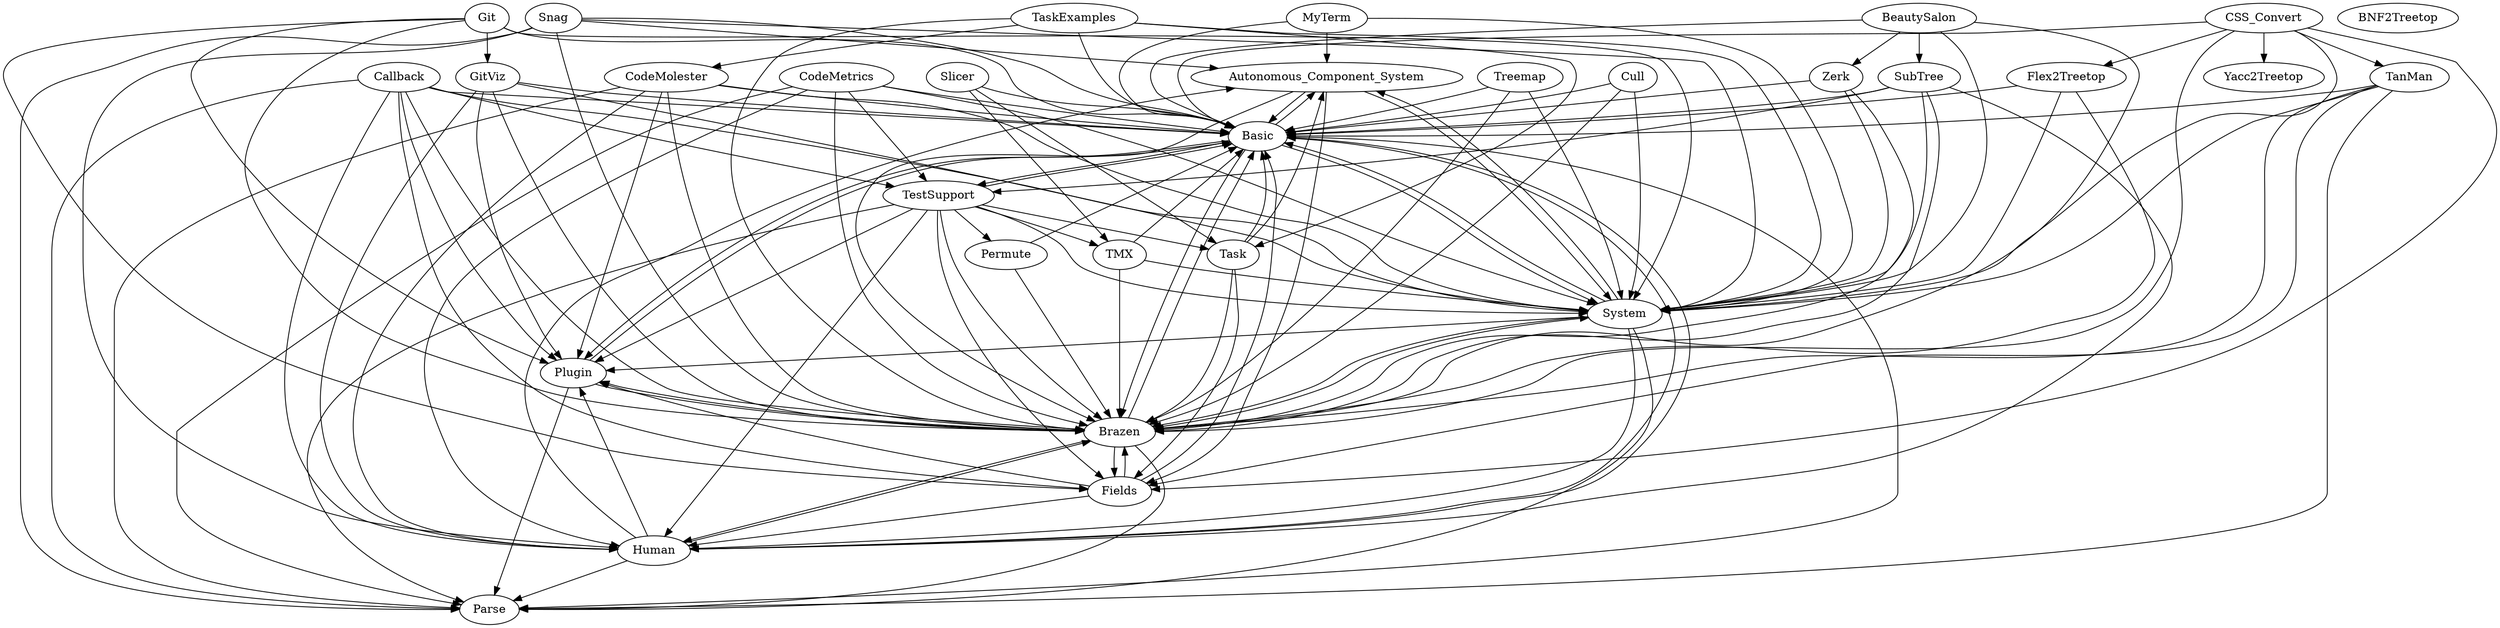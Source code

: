 digraph {
  ac [ label="Autonomous_Component_System" ]
  ba [ label="Basic" ]
  bs [ label="BeautySalon" ]
  b2 [ label="BNF2Treetop" ]
  br [ label="Brazen" ]
  ca [ label="Callback" ]
  cc [ label="CSS_Convert" ]
  cu [ label="Cull" ]
  fi [ label="Fields" ]
  f2 [ label="Flex2Treetop" ]
  gi [ label="Git" ]
  gv [ label="GitViz" ]
  hu [ label="Human" ]
  my [ label="MyTerm" ]
  pa [ label="Parse" ]
  pe [ label="Permute" ]
  pl [ label="Plugin" ]
  sl [ label="Slicer" ]
  sn [ label="Snag" ]
  st [ label="SubTree" ]
  sy [ label="System" ]
  ta [ label="Task" ]
  te [ label="TaskExamples" ]
  ts [ label="TestSupport" ]
  tr [ label="Treemap" ]
  y2 [ label="Yacc2Treetop" ]
  ze [ label="Zerk" ]
  cme [ label="CodeMetrics" ]
  cmo [ label="CodeMolester" ]
  tm [ label="TanMan" ]
  tmx [ label="TMX" ]
  ac -> ba
  ac -> br
  ac -> fi
  ac -> sy
  ba -> ac
  ba -> br
  ba -> hu
  ba -> pa
  ba -> pl
  ba -> sy
  ba -> ts
  bs -> ba
  bs -> br
  bs -> st
  bs -> sy
  bs -> ze
  br -> ba
  br -> fi
  br -> hu
  br -> pa
  br -> pl
  br -> sy
  ca -> ba
  ca -> br
  ca -> fi
  ca -> hu
  ca -> pa
  ca -> pl
  ca -> sy
  ca -> ts
  cme -> br
  cme -> ba
  cme -> hu
  cme -> pa
  cme -> sy
  cme -> ts
  cmo -> ba
  cmo -> br
  cmo -> hu
  cmo -> pa
  cmo -> pl
  cmo -> sy
  cc -> ba
  cc -> br
  cc -> fi
  cc -> f2
  cc -> sy
  cc -> tm
  cc -> y2
  cu -> ba
  cu -> br
  cu -> sy
  fi -> ba
  fi -> br
  fi -> hu
  fi -> pl
  f2 -> ba
  f2 -> br
  f2 -> sy
  gi -> ba
  gi -> br
  gi -> fi
  gi -> gv
  gi -> pl
  gi -> sy
  gv -> br
  gv -> ba
  gv -> hu
  gv -> pl
  gv -> sy
  hu -> ac
  hu -> ba
  hu -> br
  hu -> pa
  hu -> pl
  my -> ac
  my -> ba
  my -> sy
  pe -> ba
  pe -> br
  pl -> ba
  pl -> br
  pl -> pa
  sl -> ba
  sl -> ta
  sl -> tmx
  sn -> ac
  sn -> ba
  sn -> br
  sn -> hu
  sn -> pa
  sn -> sy
  st -> ba
  st -> br
  st -> hu
  st -> sy
  st -> ts
  sy -> ac
  sy -> ba
  sy -> br
  sy -> hu
  sy -> pa
  sy -> pl
  tm -> ba
  tm -> br
  tm -> fi
  tm -> pa
  tm -> sy
  ta -> ac
  ta -> ba
  ta -> br
  ta -> fi
  te -> ba
  te -> br
  te -> cmo
  te -> ta
  te -> sy
  ts -> ba
  ts -> br
  ts -> fi
  ts -> hu
  ts -> pa
  ts -> pe
  ts -> pl
  ts -> sy
  ts -> ta
  ts -> tmx
  tmx -> ba
  tmx -> br
  tmx -> sy
  tr -> ba
  tr -> br
  tr -> sy
  ze -> ba
  ze -> br
  ze -> sy
}
